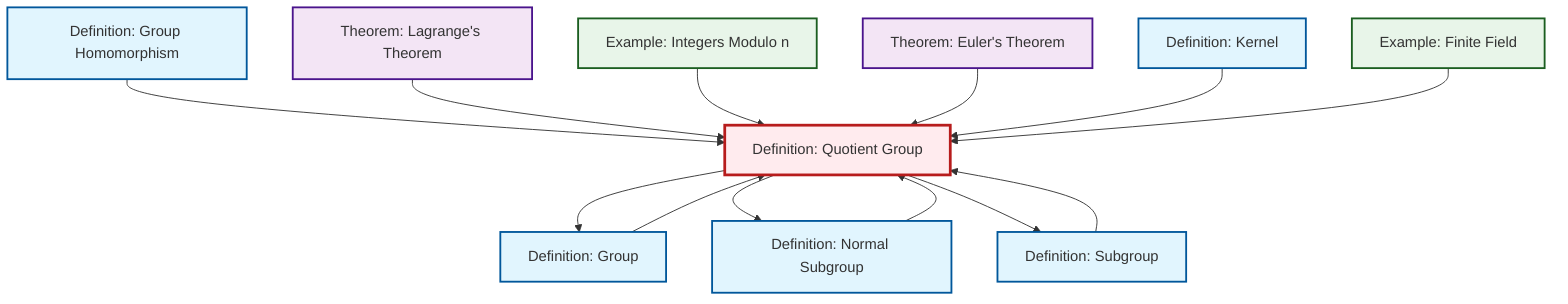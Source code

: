 graph TD
    classDef definition fill:#e1f5fe,stroke:#01579b,stroke-width:2px
    classDef theorem fill:#f3e5f5,stroke:#4a148c,stroke-width:2px
    classDef axiom fill:#fff3e0,stroke:#e65100,stroke-width:2px
    classDef example fill:#e8f5e9,stroke:#1b5e20,stroke-width:2px
    classDef current fill:#ffebee,stroke:#b71c1c,stroke-width:3px
    def-kernel["Definition: Kernel"]:::definition
    def-homomorphism["Definition: Group Homomorphism"]:::definition
    def-normal-subgroup["Definition: Normal Subgroup"]:::definition
    ex-finite-field["Example: Finite Field"]:::example
    thm-euler["Theorem: Euler's Theorem"]:::theorem
    ex-quotient-integers-mod-n["Example: Integers Modulo n"]:::example
    def-subgroup["Definition: Subgroup"]:::definition
    thm-lagrange["Theorem: Lagrange's Theorem"]:::theorem
    def-quotient-group["Definition: Quotient Group"]:::definition
    def-group["Definition: Group"]:::definition
    def-normal-subgroup --> def-quotient-group
    def-quotient-group --> def-group
    def-homomorphism --> def-quotient-group
    thm-lagrange --> def-quotient-group
    def-group --> def-quotient-group
    def-subgroup --> def-quotient-group
    ex-quotient-integers-mod-n --> def-quotient-group
    thm-euler --> def-quotient-group
    def-quotient-group --> def-normal-subgroup
    def-kernel --> def-quotient-group
    ex-finite-field --> def-quotient-group
    def-quotient-group --> def-subgroup
    class def-quotient-group current
